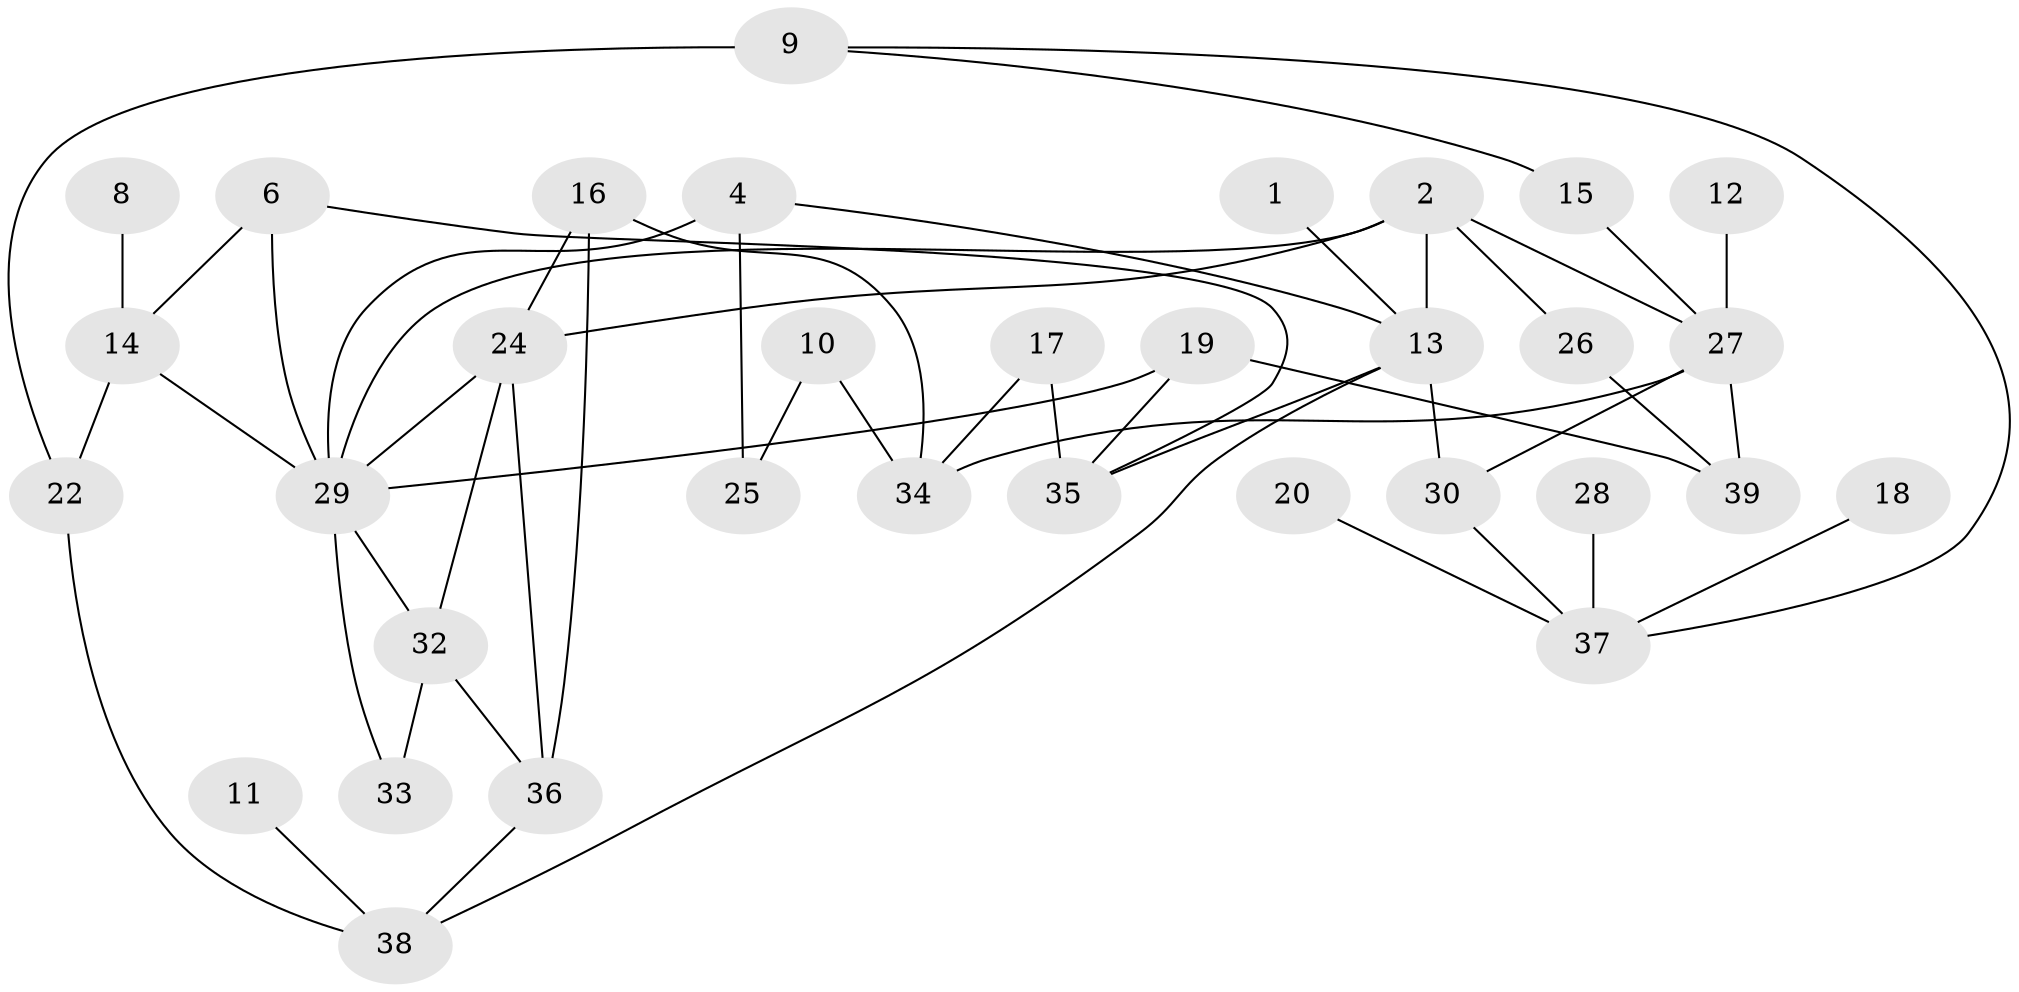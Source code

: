 // original degree distribution, {2: 0.2597402597402597, 3: 0.24675324675324675, 1: 0.22077922077922077, 5: 0.05194805194805195, 4: 0.14285714285714285, 0: 0.06493506493506493, 6: 0.012987012987012988}
// Generated by graph-tools (version 1.1) at 2025/25/03/09/25 03:25:24]
// undirected, 33 vertices, 51 edges
graph export_dot {
graph [start="1"]
  node [color=gray90,style=filled];
  1;
  2;
  4;
  6;
  8;
  9;
  10;
  11;
  12;
  13;
  14;
  15;
  16;
  17;
  18;
  19;
  20;
  22;
  24;
  25;
  26;
  27;
  28;
  29;
  30;
  32;
  33;
  34;
  35;
  36;
  37;
  38;
  39;
  1 -- 13 [weight=1.0];
  2 -- 13 [weight=1.0];
  2 -- 24 [weight=1.0];
  2 -- 26 [weight=1.0];
  2 -- 27 [weight=1.0];
  2 -- 29 [weight=1.0];
  4 -- 13 [weight=1.0];
  4 -- 25 [weight=1.0];
  4 -- 29 [weight=1.0];
  6 -- 14 [weight=1.0];
  6 -- 29 [weight=1.0];
  6 -- 35 [weight=1.0];
  8 -- 14 [weight=1.0];
  9 -- 15 [weight=1.0];
  9 -- 22 [weight=2.0];
  9 -- 37 [weight=1.0];
  10 -- 25 [weight=1.0];
  10 -- 34 [weight=2.0];
  11 -- 38 [weight=1.0];
  12 -- 27 [weight=1.0];
  13 -- 30 [weight=1.0];
  13 -- 35 [weight=1.0];
  13 -- 38 [weight=1.0];
  14 -- 22 [weight=1.0];
  14 -- 29 [weight=1.0];
  15 -- 27 [weight=1.0];
  16 -- 24 [weight=1.0];
  16 -- 34 [weight=1.0];
  16 -- 36 [weight=1.0];
  17 -- 34 [weight=1.0];
  17 -- 35 [weight=1.0];
  18 -- 37 [weight=1.0];
  19 -- 29 [weight=1.0];
  19 -- 35 [weight=1.0];
  19 -- 39 [weight=1.0];
  20 -- 37 [weight=1.0];
  22 -- 38 [weight=1.0];
  24 -- 29 [weight=1.0];
  24 -- 32 [weight=1.0];
  24 -- 36 [weight=1.0];
  26 -- 39 [weight=1.0];
  27 -- 30 [weight=1.0];
  27 -- 34 [weight=2.0];
  27 -- 39 [weight=1.0];
  28 -- 37 [weight=1.0];
  29 -- 32 [weight=1.0];
  29 -- 33 [weight=1.0];
  30 -- 37 [weight=1.0];
  32 -- 33 [weight=1.0];
  32 -- 36 [weight=1.0];
  36 -- 38 [weight=1.0];
}
